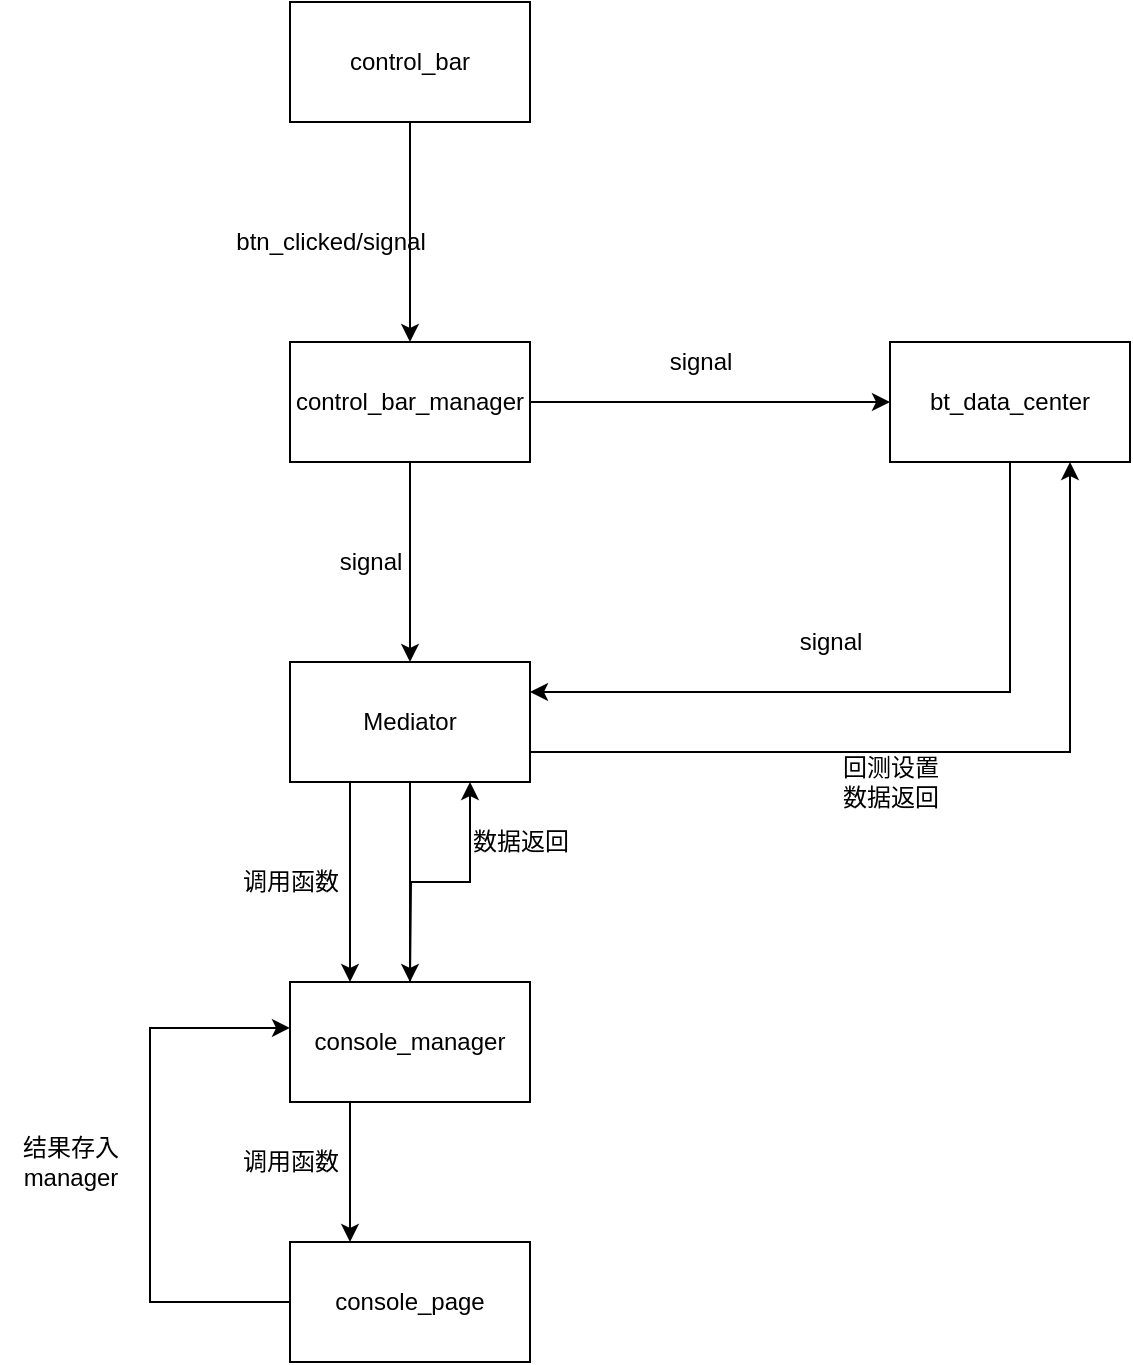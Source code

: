 <mxfile version="20.6.0" type="github"><diagram id="UKdAgzPNXyFc7DpHkxyW" name="第 1 页"><mxGraphModel dx="1422" dy="762" grid="1" gridSize="10" guides="1" tooltips="1" connect="1" arrows="1" fold="1" page="1" pageScale="1" pageWidth="827" pageHeight="1169" math="0" shadow="0"><root><mxCell id="0"/><mxCell id="1" parent="0"/><mxCell id="i4mdmPp0GDHxdj47rEaG-8" value="" style="edgeStyle=orthogonalEdgeStyle;rounded=0;orthogonalLoop=1;jettySize=auto;html=1;" edge="1" parent="1" source="i4mdmPp0GDHxdj47rEaG-1" target="i4mdmPp0GDHxdj47rEaG-2"><mxGeometry relative="1" as="geometry"><Array as="points"><mxPoint x="220" y="190"/><mxPoint x="220" y="190"/></Array></mxGeometry></mxCell><mxCell id="i4mdmPp0GDHxdj47rEaG-1" value="control_bar" style="rounded=0;whiteSpace=wrap;html=1;" vertex="1" parent="1"><mxGeometry x="160" y="70" width="120" height="60" as="geometry"/></mxCell><mxCell id="i4mdmPp0GDHxdj47rEaG-11" value="" style="edgeStyle=orthogonalEdgeStyle;rounded=0;orthogonalLoop=1;jettySize=auto;html=1;" edge="1" parent="1" source="i4mdmPp0GDHxdj47rEaG-2" target="i4mdmPp0GDHxdj47rEaG-3"><mxGeometry relative="1" as="geometry"/></mxCell><mxCell id="i4mdmPp0GDHxdj47rEaG-13" style="edgeStyle=orthogonalEdgeStyle;rounded=0;orthogonalLoop=1;jettySize=auto;html=1;exitX=1;exitY=0.5;exitDx=0;exitDy=0;entryX=0;entryY=0.5;entryDx=0;entryDy=0;" edge="1" parent="1" source="i4mdmPp0GDHxdj47rEaG-2" target="i4mdmPp0GDHxdj47rEaG-6"><mxGeometry relative="1" as="geometry"/></mxCell><mxCell id="i4mdmPp0GDHxdj47rEaG-2" value="control_bar_manager" style="rounded=0;whiteSpace=wrap;html=1;" vertex="1" parent="1"><mxGeometry x="160" y="240" width="120" height="60" as="geometry"/></mxCell><mxCell id="i4mdmPp0GDHxdj47rEaG-16" style="edgeStyle=orthogonalEdgeStyle;rounded=0;orthogonalLoop=1;jettySize=auto;html=1;exitX=0.25;exitY=1;exitDx=0;exitDy=0;entryX=0.25;entryY=0;entryDx=0;entryDy=0;" edge="1" parent="1" source="i4mdmPp0GDHxdj47rEaG-3" target="i4mdmPp0GDHxdj47rEaG-4"><mxGeometry relative="1" as="geometry"/></mxCell><mxCell id="i4mdmPp0GDHxdj47rEaG-24" style="edgeStyle=orthogonalEdgeStyle;rounded=0;orthogonalLoop=1;jettySize=auto;html=1;exitX=0.5;exitY=1;exitDx=0;exitDy=0;entryX=0.5;entryY=0;entryDx=0;entryDy=0;" edge="1" parent="1" source="i4mdmPp0GDHxdj47rEaG-3" target="i4mdmPp0GDHxdj47rEaG-4"><mxGeometry relative="1" as="geometry"/></mxCell><mxCell id="i4mdmPp0GDHxdj47rEaG-27" style="edgeStyle=orthogonalEdgeStyle;rounded=0;orthogonalLoop=1;jettySize=auto;html=1;exitX=1;exitY=0.75;exitDx=0;exitDy=0;entryX=0.75;entryY=1;entryDx=0;entryDy=0;" edge="1" parent="1" source="i4mdmPp0GDHxdj47rEaG-3" target="i4mdmPp0GDHxdj47rEaG-6"><mxGeometry relative="1" as="geometry"/></mxCell><mxCell id="i4mdmPp0GDHxdj47rEaG-3" value="Mediator&lt;br&gt;" style="rounded=0;whiteSpace=wrap;html=1;" vertex="1" parent="1"><mxGeometry x="160" y="400" width="120" height="60" as="geometry"/></mxCell><mxCell id="i4mdmPp0GDHxdj47rEaG-18" style="edgeStyle=orthogonalEdgeStyle;rounded=0;orthogonalLoop=1;jettySize=auto;html=1;exitX=0.25;exitY=1;exitDx=0;exitDy=0;entryX=0.25;entryY=0;entryDx=0;entryDy=0;" edge="1" parent="1" source="i4mdmPp0GDHxdj47rEaG-4" target="i4mdmPp0GDHxdj47rEaG-5"><mxGeometry relative="1" as="geometry"/></mxCell><mxCell id="i4mdmPp0GDHxdj47rEaG-25" style="edgeStyle=orthogonalEdgeStyle;rounded=0;orthogonalLoop=1;jettySize=auto;html=1;entryX=0.75;entryY=1;entryDx=0;entryDy=0;" edge="1" parent="1" target="i4mdmPp0GDHxdj47rEaG-3"><mxGeometry relative="1" as="geometry"><mxPoint x="220" y="560" as="sourcePoint"/></mxGeometry></mxCell><mxCell id="i4mdmPp0GDHxdj47rEaG-4" value="console_manager" style="rounded=0;whiteSpace=wrap;html=1;" vertex="1" parent="1"><mxGeometry x="160" y="560" width="120" height="60" as="geometry"/></mxCell><mxCell id="i4mdmPp0GDHxdj47rEaG-20" style="edgeStyle=orthogonalEdgeStyle;rounded=0;orthogonalLoop=1;jettySize=auto;html=1;exitX=0;exitY=0.5;exitDx=0;exitDy=0;entryX=0;entryY=0.383;entryDx=0;entryDy=0;entryPerimeter=0;" edge="1" parent="1" source="i4mdmPp0GDHxdj47rEaG-5" target="i4mdmPp0GDHxdj47rEaG-4"><mxGeometry relative="1" as="geometry"><Array as="points"><mxPoint x="90" y="720"/><mxPoint x="90" y="583"/></Array></mxGeometry></mxCell><mxCell id="i4mdmPp0GDHxdj47rEaG-5" value="console_page" style="rounded=0;whiteSpace=wrap;html=1;" vertex="1" parent="1"><mxGeometry x="160" y="690" width="120" height="60" as="geometry"/></mxCell><mxCell id="i4mdmPp0GDHxdj47rEaG-22" style="edgeStyle=orthogonalEdgeStyle;rounded=0;orthogonalLoop=1;jettySize=auto;html=1;exitX=0.5;exitY=1;exitDx=0;exitDy=0;entryX=1;entryY=0.25;entryDx=0;entryDy=0;" edge="1" parent="1" source="i4mdmPp0GDHxdj47rEaG-6" target="i4mdmPp0GDHxdj47rEaG-3"><mxGeometry relative="1" as="geometry"/></mxCell><mxCell id="i4mdmPp0GDHxdj47rEaG-6" value="bt_data_center" style="rounded=0;whiteSpace=wrap;html=1;" vertex="1" parent="1"><mxGeometry x="460" y="240" width="120" height="60" as="geometry"/></mxCell><mxCell id="i4mdmPp0GDHxdj47rEaG-9" value="btn_clicked/signal" style="text;html=1;align=center;verticalAlign=middle;resizable=0;points=[];autosize=1;strokeColor=none;fillColor=none;" vertex="1" parent="1"><mxGeometry x="120" y="175" width="120" height="30" as="geometry"/></mxCell><mxCell id="i4mdmPp0GDHxdj47rEaG-12" value="signal" style="text;html=1;align=center;verticalAlign=middle;resizable=0;points=[];autosize=1;strokeColor=none;fillColor=none;" vertex="1" parent="1"><mxGeometry x="175" y="335" width="50" height="30" as="geometry"/></mxCell><mxCell id="i4mdmPp0GDHxdj47rEaG-15" value="signal" style="text;html=1;align=center;verticalAlign=middle;resizable=0;points=[];autosize=1;strokeColor=none;fillColor=none;" vertex="1" parent="1"><mxGeometry x="340" y="235" width="50" height="30" as="geometry"/></mxCell><mxCell id="i4mdmPp0GDHxdj47rEaG-17" value="调用函数" style="text;html=1;align=center;verticalAlign=middle;resizable=0;points=[];autosize=1;strokeColor=none;fillColor=none;" vertex="1" parent="1"><mxGeometry x="125" y="495" width="70" height="30" as="geometry"/></mxCell><mxCell id="i4mdmPp0GDHxdj47rEaG-19" value="调用函数" style="text;html=1;align=center;verticalAlign=middle;resizable=0;points=[];autosize=1;strokeColor=none;fillColor=none;" vertex="1" parent="1"><mxGeometry x="125" y="635" width="70" height="30" as="geometry"/></mxCell><mxCell id="i4mdmPp0GDHxdj47rEaG-21" value="结果存入&lt;br&gt;manager" style="text;html=1;align=center;verticalAlign=middle;resizable=0;points=[];autosize=1;strokeColor=none;fillColor=none;" vertex="1" parent="1"><mxGeometry x="15" y="630" width="70" height="40" as="geometry"/></mxCell><mxCell id="i4mdmPp0GDHxdj47rEaG-23" value="signal" style="text;html=1;align=center;verticalAlign=middle;resizable=0;points=[];autosize=1;strokeColor=none;fillColor=none;" vertex="1" parent="1"><mxGeometry x="405" y="375" width="50" height="30" as="geometry"/></mxCell><mxCell id="i4mdmPp0GDHxdj47rEaG-26" value="数据返回" style="text;html=1;align=center;verticalAlign=middle;resizable=0;points=[];autosize=1;strokeColor=none;fillColor=none;" vertex="1" parent="1"><mxGeometry x="240" y="475" width="70" height="30" as="geometry"/></mxCell><mxCell id="i4mdmPp0GDHxdj47rEaG-28" value="回测设置&lt;br&gt;数据返回" style="text;html=1;align=center;verticalAlign=middle;resizable=0;points=[];autosize=1;strokeColor=none;fillColor=none;" vertex="1" parent="1"><mxGeometry x="425" y="440" width="70" height="40" as="geometry"/></mxCell></root></mxGraphModel></diagram></mxfile>